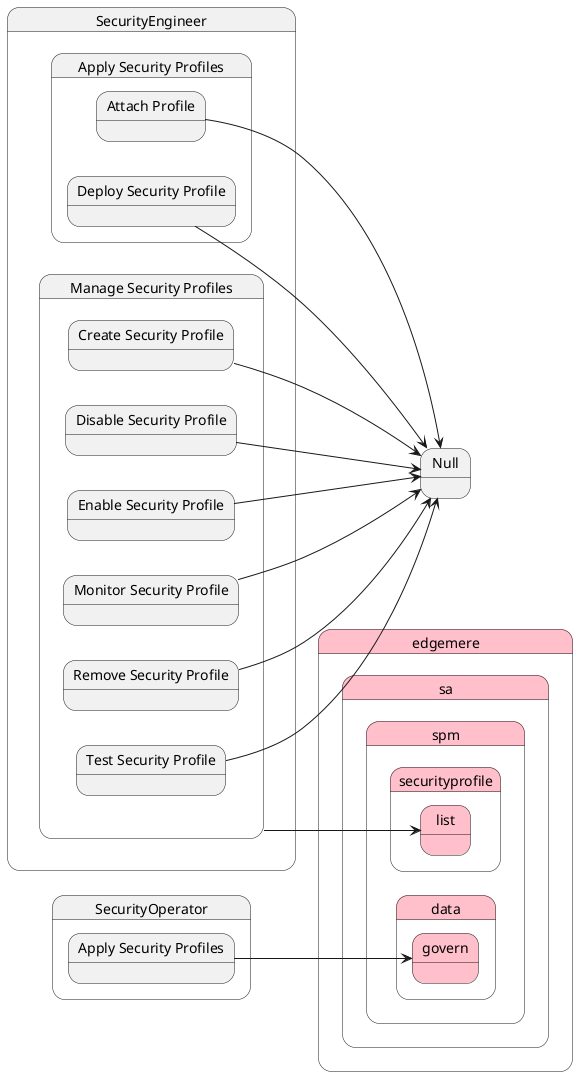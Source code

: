 @startuml
left to right direction



state "SecurityOperator" as SecurityOperator {
    state "Apply Security Profiles" as SecurityOperatorApplySecurityProfiles {
    }
}
state "edgemere" as edgemere #pink {
state "sa" as edgemeresa #pink {
state "spm" as edgemeresaspm #pink {
state "data" as edgemeresaspmdata #pink {
state "govern" as edgemeresaspmdatagovern #pink {
}
}
}
}
}

SecurityOperatorApplySecurityProfiles --> edgemeresaspmdatagovern


    state "SecurityEngineer" as SecurityEngineer {
        state "Apply Security Profiles" as SecurityEngineerApplySecurityProfiles {
            state "Attach Profile" as SecurityEngineerApplySecurityProfilesAttachProfile {
            }
        }
    }
    
    SecurityEngineerApplySecurityProfilesAttachProfile --> Null
    
 
    state "SecurityEngineer" as SecurityEngineer {
        state "Apply Security Profiles" as SecurityEngineerApplySecurityProfiles {
            state "Deploy Security Profile" as SecurityEngineerApplySecurityProfilesDeploySecurityProfile {
            }
        }
    }
    
    SecurityEngineerApplySecurityProfilesDeploySecurityProfile --> Null
    
 
 
state "SecurityEngineer" as SecurityEngineer {
    state "Manage Security Profiles" as SecurityEngineerManageSecurityProfiles {
    }
}
state "edgemere" as edgemere #pink {
state "sa" as edgemeresa #pink {
state "spm" as edgemeresaspm #pink {
state "securityprofile" as edgemeresaspmsecurityprofile #pink {
state "list" as edgemeresaspmsecurityprofilelist #pink {
}
}
}
}
}

SecurityEngineerManageSecurityProfiles --> edgemeresaspmsecurityprofilelist


    state "SecurityEngineer" as SecurityEngineer {
        state "Manage Security Profiles" as SecurityEngineerManageSecurityProfiles {
            state "Create Security Profile" as SecurityEngineerManageSecurityProfilesCreateSecurityProfile {
            }
        }
    }
    
    SecurityEngineerManageSecurityProfilesCreateSecurityProfile --> Null
    
 
    state "SecurityEngineer" as SecurityEngineer {
        state "Manage Security Profiles" as SecurityEngineerManageSecurityProfiles {
            state "Disable Security Profile" as SecurityEngineerManageSecurityProfilesDisableSecurityProfile {
            }
        }
    }
    
    SecurityEngineerManageSecurityProfilesDisableSecurityProfile --> Null
    
 
    state "SecurityEngineer" as SecurityEngineer {
        state "Manage Security Profiles" as SecurityEngineerManageSecurityProfiles {
            state "Enable Security Profile" as SecurityEngineerManageSecurityProfilesEnableSecurityProfile {
            }
        }
    }
    
    SecurityEngineerManageSecurityProfilesEnableSecurityProfile --> Null
    
 
    state "SecurityEngineer" as SecurityEngineer {
        state "Manage Security Profiles" as SecurityEngineerManageSecurityProfiles {
            state "Monitor Security Profile" as SecurityEngineerManageSecurityProfilesMonitorSecurityProfile {
            }
        }
    }
    
    SecurityEngineerManageSecurityProfilesMonitorSecurityProfile --> Null
    
 
    state "SecurityEngineer" as SecurityEngineer {
        state "Manage Security Profiles" as SecurityEngineerManageSecurityProfiles {
            state "Remove Security Profile" as SecurityEngineerManageSecurityProfilesRemoveSecurityProfile {
            }
        }
    }
    
    SecurityEngineerManageSecurityProfilesRemoveSecurityProfile --> Null
    
 
    state "SecurityEngineer" as SecurityEngineer {
        state "Manage Security Profiles" as SecurityEngineerManageSecurityProfiles {
            state "Test Security Profile" as SecurityEngineerManageSecurityProfilesTestSecurityProfile {
            }
        }
    }
    
    SecurityEngineerManageSecurityProfilesTestSecurityProfile --> Null
    
 
 

@enduml
